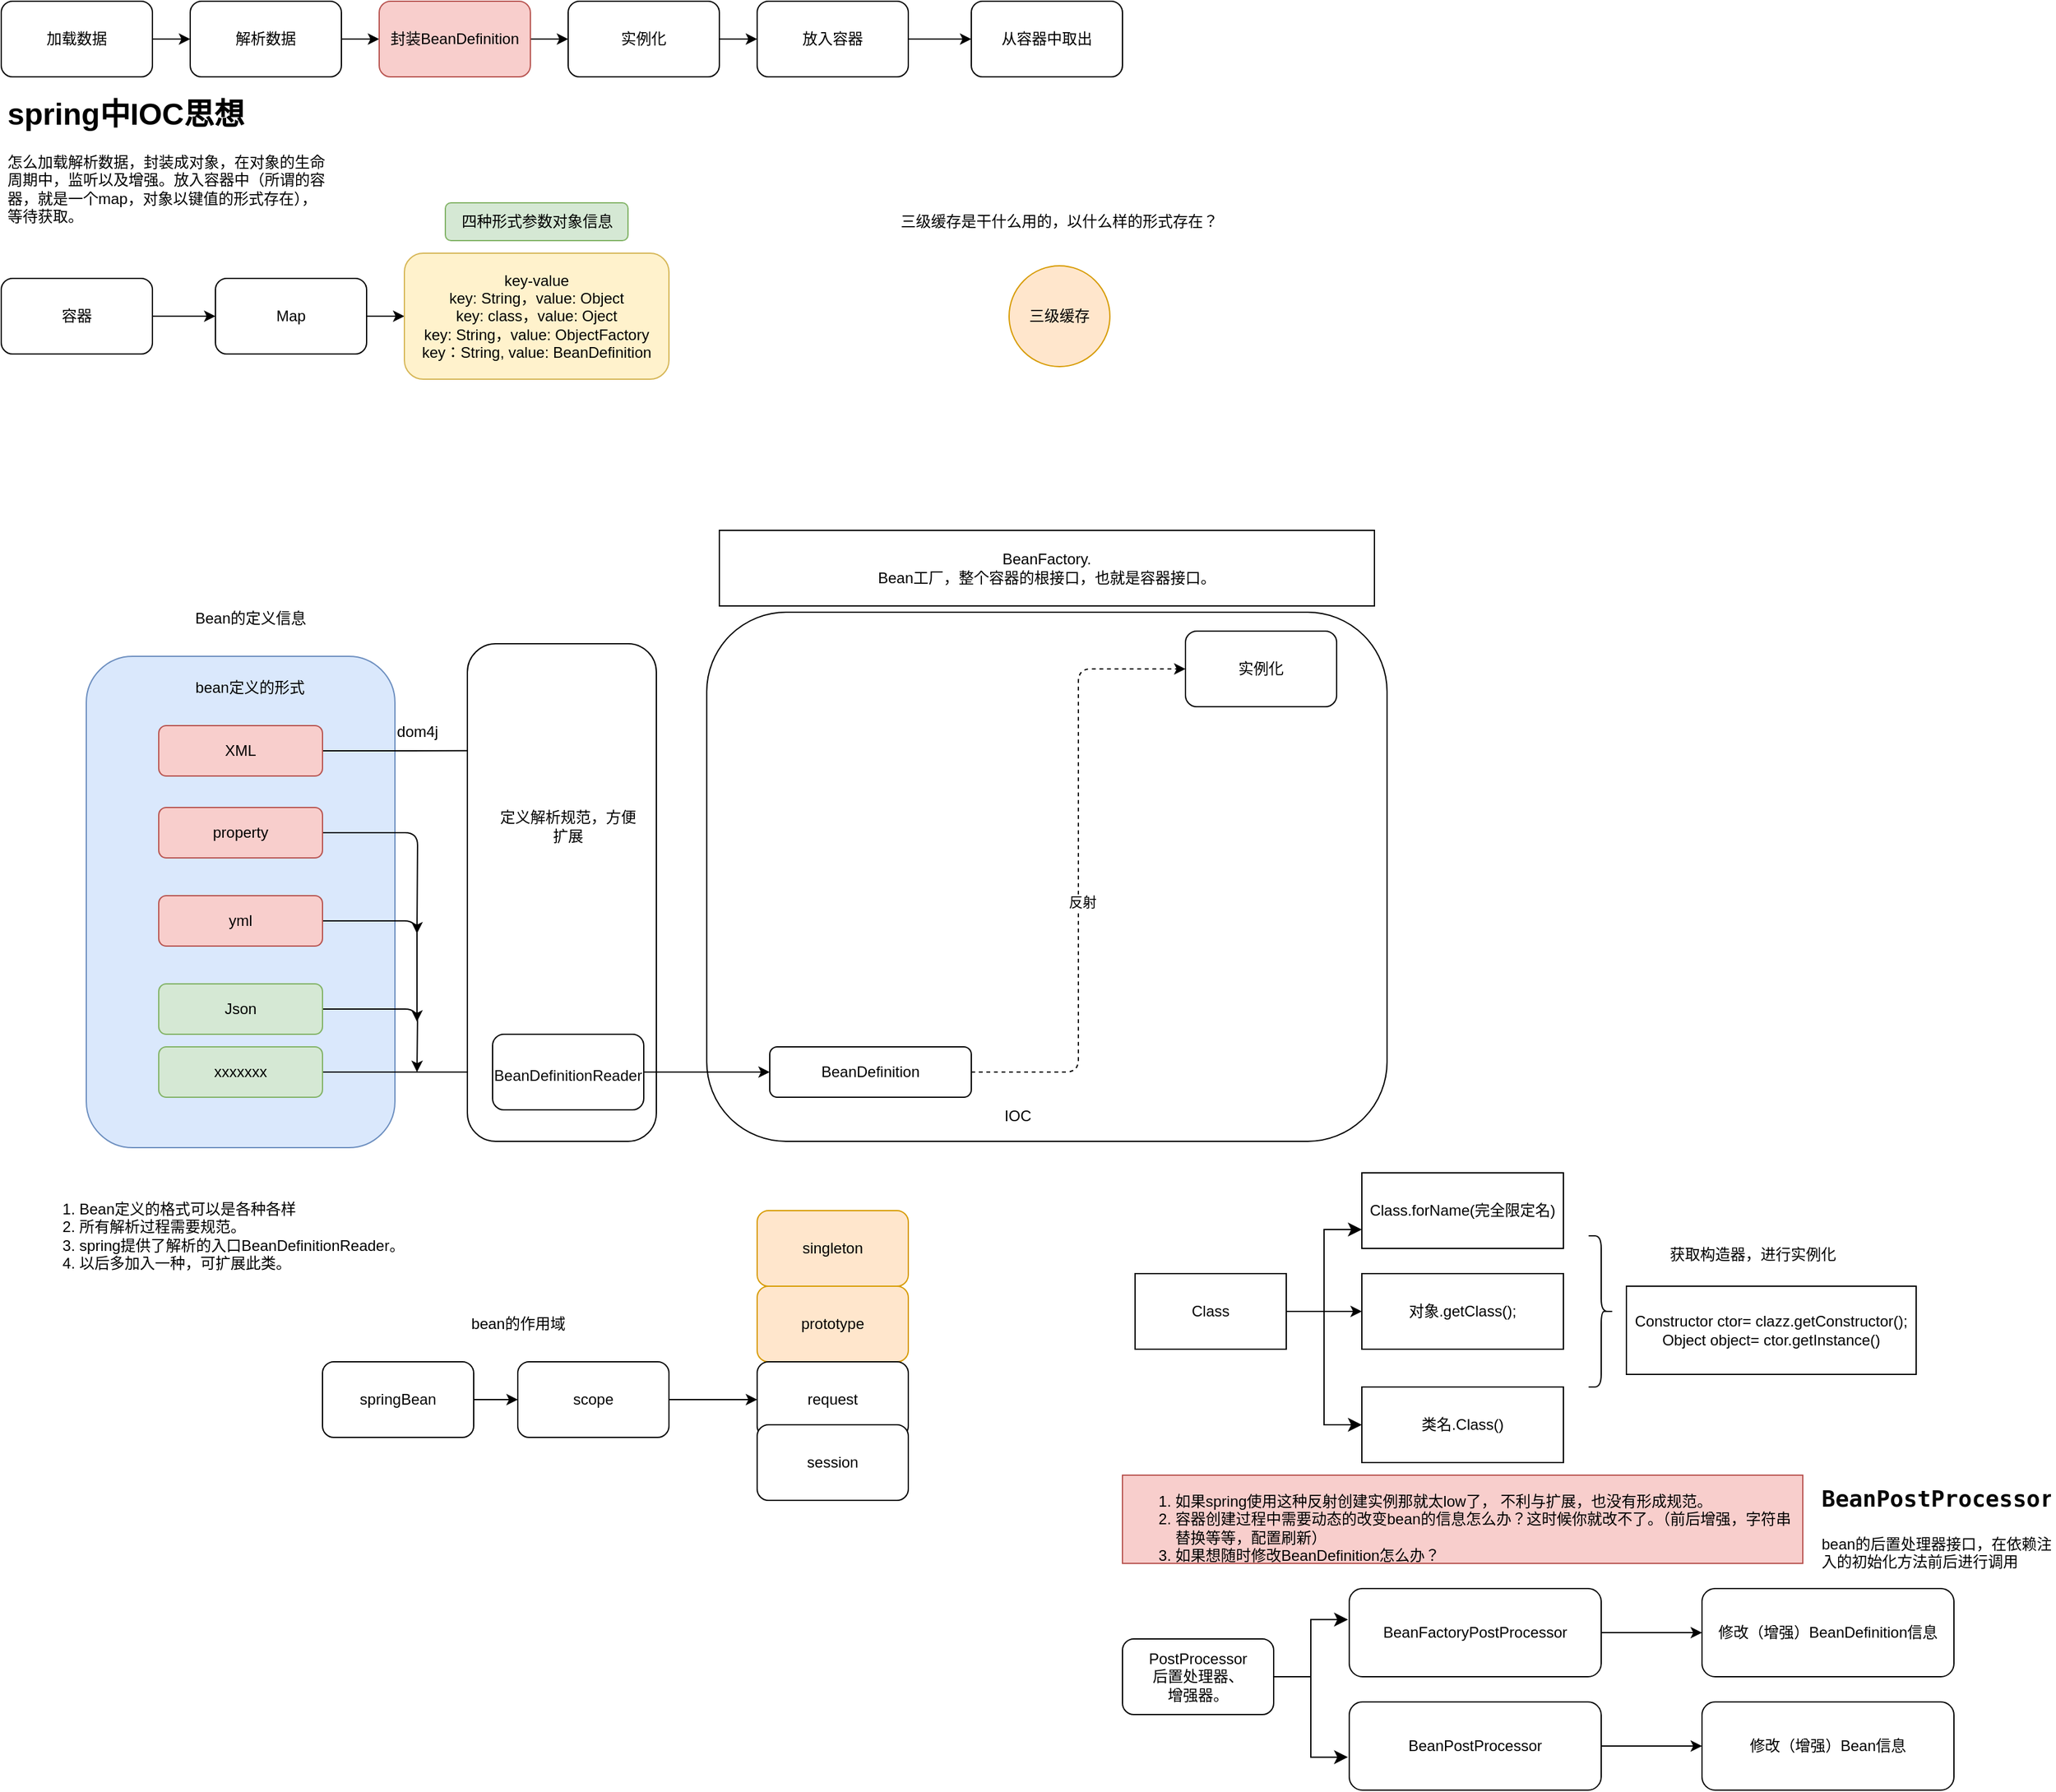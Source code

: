 <mxfile version="21.1.1" type="github">
  <diagram id="C5RBs43oDa-KdzZeNtuy" name="Page-1">
    <mxGraphModel dx="1401" dy="937" grid="1" gridSize="10" guides="1" tooltips="1" connect="1" arrows="1" fold="1" page="1" pageScale="1" pageWidth="1654" pageHeight="2336" math="0" shadow="0">
      <root>
        <mxCell id="WIyWlLk6GJQsqaUBKTNV-0" />
        <mxCell id="WIyWlLk6GJQsqaUBKTNV-1" parent="WIyWlLk6GJQsqaUBKTNV-0" />
        <mxCell id="brJTGo-iU788ZS12ijNm-44" value="" style="rounded=1;whiteSpace=wrap;html=1;fillColor=#dae8fc;strokeColor=#6c8ebf;arcSize=15;shadow=0;" vertex="1" parent="WIyWlLk6GJQsqaUBKTNV-1">
          <mxGeometry x="87.5" y="570" width="245" height="390" as="geometry" />
        </mxCell>
        <mxCell id="brJTGo-iU788ZS12ijNm-16" style="edgeStyle=orthogonalEdgeStyle;rounded=1;orthogonalLoop=1;jettySize=auto;html=1;exitX=1;exitY=0.5;exitDx=0;exitDy=0;entryX=0;entryY=0.5;entryDx=0;entryDy=0;" edge="1" parent="WIyWlLk6GJQsqaUBKTNV-1" source="brJTGo-iU788ZS12ijNm-10" target="brJTGo-iU788ZS12ijNm-11">
          <mxGeometry relative="1" as="geometry" />
        </mxCell>
        <mxCell id="brJTGo-iU788ZS12ijNm-10" value="加载数据" style="rounded=1;whiteSpace=wrap;html=1;" vertex="1" parent="WIyWlLk6GJQsqaUBKTNV-1">
          <mxGeometry x="20" y="50" width="120" height="60" as="geometry" />
        </mxCell>
        <mxCell id="brJTGo-iU788ZS12ijNm-17" style="edgeStyle=orthogonalEdgeStyle;rounded=1;orthogonalLoop=1;jettySize=auto;html=1;exitX=1;exitY=0.5;exitDx=0;exitDy=0;entryX=0;entryY=0.5;entryDx=0;entryDy=0;" edge="1" parent="WIyWlLk6GJQsqaUBKTNV-1" source="brJTGo-iU788ZS12ijNm-11" target="brJTGo-iU788ZS12ijNm-12">
          <mxGeometry relative="1" as="geometry" />
        </mxCell>
        <mxCell id="brJTGo-iU788ZS12ijNm-11" value="解析数据" style="rounded=1;whiteSpace=wrap;html=1;" vertex="1" parent="WIyWlLk6GJQsqaUBKTNV-1">
          <mxGeometry x="170" y="50" width="120" height="60" as="geometry" />
        </mxCell>
        <mxCell id="brJTGo-iU788ZS12ijNm-18" style="edgeStyle=orthogonalEdgeStyle;rounded=1;orthogonalLoop=1;jettySize=auto;html=1;exitX=1;exitY=0.5;exitDx=0;exitDy=0;entryX=0;entryY=0.5;entryDx=0;entryDy=0;" edge="1" parent="WIyWlLk6GJQsqaUBKTNV-1" source="brJTGo-iU788ZS12ijNm-12" target="brJTGo-iU788ZS12ijNm-13">
          <mxGeometry relative="1" as="geometry" />
        </mxCell>
        <mxCell id="brJTGo-iU788ZS12ijNm-12" value="封装BeanDefinition" style="rounded=1;whiteSpace=wrap;html=1;fillColor=#f8cecc;strokeColor=#b85450;" vertex="1" parent="WIyWlLk6GJQsqaUBKTNV-1">
          <mxGeometry x="320" y="50" width="120" height="60" as="geometry" />
        </mxCell>
        <mxCell id="brJTGo-iU788ZS12ijNm-19" style="edgeStyle=orthogonalEdgeStyle;rounded=1;orthogonalLoop=1;jettySize=auto;html=1;exitX=1;exitY=0.5;exitDx=0;exitDy=0;entryX=0;entryY=0.5;entryDx=0;entryDy=0;" edge="1" parent="WIyWlLk6GJQsqaUBKTNV-1" source="brJTGo-iU788ZS12ijNm-13" target="brJTGo-iU788ZS12ijNm-14">
          <mxGeometry relative="1" as="geometry" />
        </mxCell>
        <mxCell id="brJTGo-iU788ZS12ijNm-13" value="实例化" style="rounded=1;whiteSpace=wrap;html=1;" vertex="1" parent="WIyWlLk6GJQsqaUBKTNV-1">
          <mxGeometry x="470" y="50" width="120" height="60" as="geometry" />
        </mxCell>
        <mxCell id="brJTGo-iU788ZS12ijNm-20" style="edgeStyle=orthogonalEdgeStyle;rounded=1;orthogonalLoop=1;jettySize=auto;html=1;exitX=1;exitY=0.5;exitDx=0;exitDy=0;entryX=0;entryY=0.5;entryDx=0;entryDy=0;" edge="1" parent="WIyWlLk6GJQsqaUBKTNV-1" source="brJTGo-iU788ZS12ijNm-14" target="brJTGo-iU788ZS12ijNm-15">
          <mxGeometry relative="1" as="geometry" />
        </mxCell>
        <mxCell id="brJTGo-iU788ZS12ijNm-14" value="放入容器&lt;br&gt;" style="rounded=1;whiteSpace=wrap;html=1;" vertex="1" parent="WIyWlLk6GJQsqaUBKTNV-1">
          <mxGeometry x="620" y="50" width="120" height="60" as="geometry" />
        </mxCell>
        <mxCell id="brJTGo-iU788ZS12ijNm-15" value="从容器中取出" style="rounded=1;whiteSpace=wrap;html=1;" vertex="1" parent="WIyWlLk6GJQsqaUBKTNV-1">
          <mxGeometry x="790" y="50" width="120" height="60" as="geometry" />
        </mxCell>
        <mxCell id="brJTGo-iU788ZS12ijNm-23" value="&lt;h1&gt;spring中IOC思想&lt;/h1&gt;&lt;p&gt;怎么加载解析数据，封装成对象，在对象的生命周期中，监听以及增强。放入容器中（所谓的容器，就是一个map，对象以键值的形式存在），等待获取。&lt;/p&gt;" style="text;html=1;strokeColor=none;fillColor=none;spacing=5;spacingTop=-20;whiteSpace=wrap;overflow=hidden;rounded=1;" vertex="1" parent="WIyWlLk6GJQsqaUBKTNV-1">
          <mxGeometry x="20" y="120" width="260" height="130" as="geometry" />
        </mxCell>
        <mxCell id="brJTGo-iU788ZS12ijNm-28" style="edgeStyle=orthogonalEdgeStyle;rounded=1;orthogonalLoop=1;jettySize=auto;html=1;exitX=1;exitY=0.5;exitDx=0;exitDy=0;" edge="1" parent="WIyWlLk6GJQsqaUBKTNV-1" source="brJTGo-iU788ZS12ijNm-24" target="brJTGo-iU788ZS12ijNm-25">
          <mxGeometry relative="1" as="geometry" />
        </mxCell>
        <mxCell id="brJTGo-iU788ZS12ijNm-24" value="容器" style="rounded=1;whiteSpace=wrap;html=1;" vertex="1" parent="WIyWlLk6GJQsqaUBKTNV-1">
          <mxGeometry x="20" y="270" width="120" height="60" as="geometry" />
        </mxCell>
        <mxCell id="brJTGo-iU788ZS12ijNm-29" style="edgeStyle=orthogonalEdgeStyle;rounded=1;orthogonalLoop=1;jettySize=auto;html=1;exitX=1;exitY=0.5;exitDx=0;exitDy=0;entryX=0;entryY=0.5;entryDx=0;entryDy=0;" edge="1" parent="WIyWlLk6GJQsqaUBKTNV-1" source="brJTGo-iU788ZS12ijNm-25" target="brJTGo-iU788ZS12ijNm-26">
          <mxGeometry relative="1" as="geometry" />
        </mxCell>
        <mxCell id="brJTGo-iU788ZS12ijNm-25" value="Map" style="rounded=1;whiteSpace=wrap;html=1;" vertex="1" parent="WIyWlLk6GJQsqaUBKTNV-1">
          <mxGeometry x="190" y="270" width="120" height="60" as="geometry" />
        </mxCell>
        <mxCell id="brJTGo-iU788ZS12ijNm-26" value="key-value&lt;br&gt;key: String，value: Object&lt;br&gt;key: class，value: Oject&lt;br&gt;key: String，value: ObjectFactory&lt;br&gt;key：String, value: BeanDefinition" style="rounded=1;whiteSpace=wrap;html=1;fillColor=#fff2cc;strokeColor=#d6b656;" vertex="1" parent="WIyWlLk6GJQsqaUBKTNV-1">
          <mxGeometry x="340" y="250" width="210" height="100" as="geometry" />
        </mxCell>
        <mxCell id="brJTGo-iU788ZS12ijNm-27" value="四种形式参数对象信息" style="text;html=1;strokeColor=#82b366;fillColor=#d5e8d4;align=center;verticalAlign=middle;whiteSpace=wrap;rounded=1;" vertex="1" parent="WIyWlLk6GJQsqaUBKTNV-1">
          <mxGeometry x="372.5" y="210" width="145" height="30" as="geometry" />
        </mxCell>
        <mxCell id="brJTGo-iU788ZS12ijNm-30" value="三级缓存" style="ellipse;whiteSpace=wrap;html=1;aspect=fixed;fillColor=#ffe6cc;strokeColor=#d79b00;rounded=1;" vertex="1" parent="WIyWlLk6GJQsqaUBKTNV-1">
          <mxGeometry x="820" y="260" width="80" height="80" as="geometry" />
        </mxCell>
        <mxCell id="brJTGo-iU788ZS12ijNm-31" value="三级缓存是干什么用的，以什么样的形式存在？" style="text;html=1;strokeColor=none;fillColor=none;align=center;verticalAlign=middle;whiteSpace=wrap;rounded=1;" vertex="1" parent="WIyWlLk6GJQsqaUBKTNV-1">
          <mxGeometry x="700" y="200" width="320" height="50" as="geometry" />
        </mxCell>
        <mxCell id="brJTGo-iU788ZS12ijNm-33" value="" style="rounded=1;whiteSpace=wrap;html=1;shadow=0;" vertex="1" parent="WIyWlLk6GJQsqaUBKTNV-1">
          <mxGeometry x="580" y="535" width="540" height="420" as="geometry" />
        </mxCell>
        <mxCell id="brJTGo-iU788ZS12ijNm-34" value="IOC" style="text;html=1;strokeColor=none;fillColor=none;align=center;verticalAlign=middle;whiteSpace=wrap;rounded=1;strokeWidth=3;shadow=0;" vertex="1" parent="WIyWlLk6GJQsqaUBKTNV-1">
          <mxGeometry x="797" y="920" width="60" height="30" as="geometry" />
        </mxCell>
        <mxCell id="brJTGo-iU788ZS12ijNm-35" style="edgeStyle=orthogonalEdgeStyle;rounded=1;orthogonalLoop=1;jettySize=auto;html=1;exitX=0.5;exitY=1;exitDx=0;exitDy=0;shadow=0;" edge="1" parent="WIyWlLk6GJQsqaUBKTNV-1" source="brJTGo-iU788ZS12ijNm-34" target="brJTGo-iU788ZS12ijNm-34">
          <mxGeometry relative="1" as="geometry" />
        </mxCell>
        <mxCell id="brJTGo-iU788ZS12ijNm-172" style="edgeStyle=orthogonalEdgeStyle;rounded=1;orthogonalLoop=1;jettySize=auto;html=1;entryX=0.071;entryY=0.215;entryDx=0;entryDy=0;entryPerimeter=0;" edge="1" parent="WIyWlLk6GJQsqaUBKTNV-1" source="brJTGo-iU788ZS12ijNm-36" target="brJTGo-iU788ZS12ijNm-48">
          <mxGeometry relative="1" as="geometry" />
        </mxCell>
        <mxCell id="brJTGo-iU788ZS12ijNm-36" value="XML" style="rounded=1;whiteSpace=wrap;html=1;fillColor=#f8cecc;strokeColor=#b85450;shadow=0;" vertex="1" parent="WIyWlLk6GJQsqaUBKTNV-1">
          <mxGeometry x="145" y="625" width="130" height="40" as="geometry" />
        </mxCell>
        <mxCell id="brJTGo-iU788ZS12ijNm-37" value="Bean的定义信息" style="text;html=1;strokeColor=none;fillColor=none;align=center;verticalAlign=middle;whiteSpace=wrap;rounded=1;shadow=0;" vertex="1" parent="WIyWlLk6GJQsqaUBKTNV-1">
          <mxGeometry x="167.5" y="530" width="100" height="20" as="geometry" />
        </mxCell>
        <mxCell id="brJTGo-iU788ZS12ijNm-176" style="edgeStyle=orthogonalEdgeStyle;rounded=1;orthogonalLoop=1;jettySize=auto;html=1;exitX=1;exitY=0.5;exitDx=0;exitDy=0;" edge="1" parent="WIyWlLk6GJQsqaUBKTNV-1" source="brJTGo-iU788ZS12ijNm-40">
          <mxGeometry relative="1" as="geometry">
            <mxPoint x="350" y="790.0" as="targetPoint" />
          </mxGeometry>
        </mxCell>
        <mxCell id="brJTGo-iU788ZS12ijNm-40" value="property" style="rounded=1;whiteSpace=wrap;html=1;fillColor=#f8cecc;strokeColor=#b85450;shadow=0;" vertex="1" parent="WIyWlLk6GJQsqaUBKTNV-1">
          <mxGeometry x="145" y="690" width="130" height="40" as="geometry" />
        </mxCell>
        <mxCell id="brJTGo-iU788ZS12ijNm-175" style="edgeStyle=orthogonalEdgeStyle;rounded=1;orthogonalLoop=1;jettySize=auto;html=1;exitX=1;exitY=0.5;exitDx=0;exitDy=0;" edge="1" parent="WIyWlLk6GJQsqaUBKTNV-1" source="brJTGo-iU788ZS12ijNm-41">
          <mxGeometry relative="1" as="geometry">
            <mxPoint x="350" y="860" as="targetPoint" />
            <Array as="points">
              <mxPoint x="350" y="780" />
            </Array>
          </mxGeometry>
        </mxCell>
        <mxCell id="brJTGo-iU788ZS12ijNm-41" value="yml" style="rounded=1;whiteSpace=wrap;html=1;fillColor=#f8cecc;strokeColor=#b85450;shadow=0;" vertex="1" parent="WIyWlLk6GJQsqaUBKTNV-1">
          <mxGeometry x="145" y="760" width="130" height="40" as="geometry" />
        </mxCell>
        <mxCell id="brJTGo-iU788ZS12ijNm-174" style="edgeStyle=orthogonalEdgeStyle;rounded=1;orthogonalLoop=1;jettySize=auto;html=1;" edge="1" parent="WIyWlLk6GJQsqaUBKTNV-1" source="brJTGo-iU788ZS12ijNm-42">
          <mxGeometry relative="1" as="geometry">
            <mxPoint x="350" y="900" as="targetPoint" />
          </mxGeometry>
        </mxCell>
        <mxCell id="brJTGo-iU788ZS12ijNm-42" value="Json" style="rounded=1;whiteSpace=wrap;html=1;fillColor=#d5e8d4;strokeColor=#82b366;shadow=0;" vertex="1" parent="WIyWlLk6GJQsqaUBKTNV-1">
          <mxGeometry x="145" y="830" width="130" height="40" as="geometry" />
        </mxCell>
        <mxCell id="brJTGo-iU788ZS12ijNm-45" value="bean定义的形式" style="text;html=1;strokeColor=none;fillColor=none;align=center;verticalAlign=middle;whiteSpace=wrap;rounded=1;shadow=0;" vertex="1" parent="WIyWlLk6GJQsqaUBKTNV-1">
          <mxGeometry x="160" y="590" width="115" height="10" as="geometry" />
        </mxCell>
        <mxCell id="brJTGo-iU788ZS12ijNm-181" style="edgeStyle=orthogonalEdgeStyle;rounded=1;orthogonalLoop=1;jettySize=auto;html=1;exitX=1;exitY=0.5;exitDx=0;exitDy=0;" edge="1" parent="WIyWlLk6GJQsqaUBKTNV-1" source="brJTGo-iU788ZS12ijNm-46" target="brJTGo-iU788ZS12ijNm-69">
          <mxGeometry relative="1" as="geometry" />
        </mxCell>
        <mxCell id="brJTGo-iU788ZS12ijNm-46" value="xxxxxxx" style="rounded=1;whiteSpace=wrap;html=1;fillColor=#d5e8d4;strokeColor=#82b366;shadow=0;" vertex="1" parent="WIyWlLk6GJQsqaUBKTNV-1">
          <mxGeometry x="145" y="880" width="130" height="40" as="geometry" />
        </mxCell>
        <mxCell id="brJTGo-iU788ZS12ijNm-184" style="edgeStyle=orthogonalEdgeStyle;rounded=1;orthogonalLoop=1;jettySize=auto;html=1;exitX=1;exitY=0.5;exitDx=0;exitDy=0;entryX=0;entryY=0.5;entryDx=0;entryDy=0;dashed=1;" edge="1" parent="WIyWlLk6GJQsqaUBKTNV-1" source="brJTGo-iU788ZS12ijNm-47" target="brJTGo-iU788ZS12ijNm-183">
          <mxGeometry relative="1" as="geometry" />
        </mxCell>
        <mxCell id="brJTGo-iU788ZS12ijNm-185" value="反射" style="edgeLabel;html=1;align=center;verticalAlign=middle;resizable=0;points=[];rounded=1;" vertex="1" connectable="0" parent="brJTGo-iU788ZS12ijNm-184">
          <mxGeometry x="-0.1" y="-3" relative="1" as="geometry">
            <mxPoint as="offset" />
          </mxGeometry>
        </mxCell>
        <mxCell id="brJTGo-iU788ZS12ijNm-47" value="BeanDefinition" style="rounded=1;whiteSpace=wrap;html=1;shadow=0;" vertex="1" parent="WIyWlLk6GJQsqaUBKTNV-1">
          <mxGeometry x="630" y="880" width="160" height="40" as="geometry" />
        </mxCell>
        <mxCell id="brJTGo-iU788ZS12ijNm-48" value="" style="rounded=1;whiteSpace=wrap;html=1;shadow=0;" vertex="1" parent="WIyWlLk6GJQsqaUBKTNV-1">
          <mxGeometry x="390" y="560" width="150" height="395" as="geometry" />
        </mxCell>
        <mxCell id="brJTGo-iU788ZS12ijNm-49" value="定义解析规范，方便扩展" style="text;html=1;strokeColor=none;fillColor=none;align=center;verticalAlign=middle;whiteSpace=wrap;rounded=1;shadow=0;" vertex="1" parent="WIyWlLk6GJQsqaUBKTNV-1">
          <mxGeometry x="410" y="690" width="120" height="30" as="geometry" />
        </mxCell>
        <mxCell id="brJTGo-iU788ZS12ijNm-177" style="edgeStyle=orthogonalEdgeStyle;rounded=1;orthogonalLoop=1;jettySize=auto;html=1;exitX=1;exitY=0.5;exitDx=0;exitDy=0;" edge="1" parent="WIyWlLk6GJQsqaUBKTNV-1" source="brJTGo-iU788ZS12ijNm-69" target="brJTGo-iU788ZS12ijNm-47">
          <mxGeometry relative="1" as="geometry" />
        </mxCell>
        <mxCell id="brJTGo-iU788ZS12ijNm-69" value="&lt;div style=&quot;background-color: rgb(255, 255, 255);&quot;&gt;&lt;pre style=&quot;&quot;&gt;&lt;pre style=&quot;border-color: var(--border-color);&quot;&gt;&lt;font face=&quot;Helvetica&quot; color=&quot;#080808&quot;&gt;BeanDefinitionReader&lt;/font&gt;&lt;font face=&quot;JetBrains Mono, monospace&quot; color=&quot;#080808&quot;&gt;&lt;span style=&quot;font-size: 13.5pt;&quot;&gt;&lt;br&gt;&lt;/span&gt;&lt;/font&gt;&lt;/pre&gt;&lt;/pre&gt;&lt;/div&gt;" style="rounded=1;whiteSpace=wrap;html=1;shadow=0;" vertex="1" parent="WIyWlLk6GJQsqaUBKTNV-1">
          <mxGeometry x="410" y="870" width="120" height="60" as="geometry" />
        </mxCell>
        <mxCell id="brJTGo-iU788ZS12ijNm-76" value="&lt;ol&gt;&lt;li&gt;Bean定义的格式可以是各种各样&lt;/li&gt;&lt;li&gt;所有解析过程需要规范。&lt;/li&gt;&lt;li&gt;spring提供了解析的入口BeanDefinitionReader。&lt;/li&gt;&lt;li&gt;以后多加入一种，可扩展此类。&lt;/li&gt;&lt;/ol&gt;" style="text;html=1;strokeColor=none;fillColor=none;align=left;verticalAlign=middle;whiteSpace=wrap;rounded=1;" vertex="1" parent="WIyWlLk6GJQsqaUBKTNV-1">
          <mxGeometry x="40" y="980" width="310" height="100" as="geometry" />
        </mxCell>
        <mxCell id="brJTGo-iU788ZS12ijNm-178" value="dom4j" style="text;html=1;align=center;verticalAlign=middle;resizable=0;points=[];autosize=1;strokeColor=none;fillColor=none;rounded=1;" vertex="1" parent="WIyWlLk6GJQsqaUBKTNV-1">
          <mxGeometry x="320" y="615" width="60" height="30" as="geometry" />
        </mxCell>
        <mxCell id="brJTGo-iU788ZS12ijNm-183" value="实例化" style="rounded=1;whiteSpace=wrap;html=1;" vertex="1" parent="WIyWlLk6GJQsqaUBKTNV-1">
          <mxGeometry x="960" y="550" width="120" height="60" as="geometry" />
        </mxCell>
        <mxCell id="brJTGo-iU788ZS12ijNm-188" value="" style="edgeStyle=orthogonalEdgeStyle;rounded=1;orthogonalLoop=1;jettySize=auto;html=1;" edge="1" parent="WIyWlLk6GJQsqaUBKTNV-1" source="brJTGo-iU788ZS12ijNm-186" target="brJTGo-iU788ZS12ijNm-187">
          <mxGeometry relative="1" as="geometry" />
        </mxCell>
        <mxCell id="brJTGo-iU788ZS12ijNm-186" value="springBean" style="rounded=1;whiteSpace=wrap;html=1;" vertex="1" parent="WIyWlLk6GJQsqaUBKTNV-1">
          <mxGeometry x="275" y="1130" width="120" height="60" as="geometry" />
        </mxCell>
        <mxCell id="brJTGo-iU788ZS12ijNm-198" value="" style="edgeStyle=elbowEdgeStyle;rounded=1;orthogonalLoop=1;jettySize=auto;elbow=vertical;html=1;" edge="1" parent="WIyWlLk6GJQsqaUBKTNV-1" source="brJTGo-iU788ZS12ijNm-187" target="brJTGo-iU788ZS12ijNm-193">
          <mxGeometry relative="1" as="geometry" />
        </mxCell>
        <mxCell id="brJTGo-iU788ZS12ijNm-187" value="scope" style="rounded=1;whiteSpace=wrap;html=1;" vertex="1" parent="WIyWlLk6GJQsqaUBKTNV-1">
          <mxGeometry x="430" y="1130" width="120" height="60" as="geometry" />
        </mxCell>
        <mxCell id="brJTGo-iU788ZS12ijNm-189" value="singleton" style="rounded=1;whiteSpace=wrap;html=1;fillColor=#ffe6cc;strokeColor=#d79b00;" vertex="1" parent="WIyWlLk6GJQsqaUBKTNV-1">
          <mxGeometry x="620" y="1010" width="120" height="60" as="geometry" />
        </mxCell>
        <mxCell id="brJTGo-iU788ZS12ijNm-191" value="prototype" style="rounded=1;whiteSpace=wrap;html=1;fillColor=#ffe6cc;strokeColor=#d79b00;" vertex="1" parent="WIyWlLk6GJQsqaUBKTNV-1">
          <mxGeometry x="620" y="1070" width="120" height="60" as="geometry" />
        </mxCell>
        <mxCell id="brJTGo-iU788ZS12ijNm-193" value="request" style="rounded=1;whiteSpace=wrap;html=1;" vertex="1" parent="WIyWlLk6GJQsqaUBKTNV-1">
          <mxGeometry x="620" y="1130" width="120" height="60" as="geometry" />
        </mxCell>
        <mxCell id="brJTGo-iU788ZS12ijNm-196" value="session" style="rounded=1;whiteSpace=wrap;html=1;" vertex="1" parent="WIyWlLk6GJQsqaUBKTNV-1">
          <mxGeometry x="620" y="1180" width="120" height="60" as="geometry" />
        </mxCell>
        <mxCell id="brJTGo-iU788ZS12ijNm-200" value="bean的作用域" style="text;html=1;align=center;verticalAlign=middle;resizable=0;points=[];autosize=1;strokeColor=none;fillColor=none;rounded=1;" vertex="1" parent="WIyWlLk6GJQsqaUBKTNV-1">
          <mxGeometry x="380" y="1085" width="100" height="30" as="geometry" />
        </mxCell>
        <mxCell id="brJTGo-iU788ZS12ijNm-213" value="BeanFactory.&lt;br&gt;Bean工厂，整个容器的根接口，也就是容器接口。&lt;br&gt;" style="rounded=0;whiteSpace=wrap;html=1;" vertex="1" parent="WIyWlLk6GJQsqaUBKTNV-1">
          <mxGeometry x="590" y="470" width="520" height="60" as="geometry" />
        </mxCell>
        <mxCell id="brJTGo-iU788ZS12ijNm-215" value="" style="group" vertex="1" connectable="0" parent="WIyWlLk6GJQsqaUBKTNV-1">
          <mxGeometry x="910" y="980" width="630" height="310" as="geometry" />
        </mxCell>
        <mxCell id="brJTGo-iU788ZS12ijNm-204" value="Class.forName(完全限定名)" style="rounded=0;whiteSpace=wrap;html=1;" vertex="1" parent="brJTGo-iU788ZS12ijNm-215">
          <mxGeometry x="190" width="160" height="60" as="geometry" />
        </mxCell>
        <mxCell id="brJTGo-iU788ZS12ijNm-216" value="" style="group" vertex="1" connectable="0" parent="brJTGo-iU788ZS12ijNm-215">
          <mxGeometry y="50" width="630" height="260" as="geometry" />
        </mxCell>
        <mxCell id="brJTGo-iU788ZS12ijNm-201" value="Class" style="rounded=0;whiteSpace=wrap;html=1;" vertex="1" parent="brJTGo-iU788ZS12ijNm-216">
          <mxGeometry x="10" y="30" width="120" height="60" as="geometry" />
        </mxCell>
        <mxCell id="brJTGo-iU788ZS12ijNm-202" value="类名.Class()" style="rounded=0;whiteSpace=wrap;html=1;" vertex="1" parent="brJTGo-iU788ZS12ijNm-216">
          <mxGeometry x="190" y="120" width="160" height="60" as="geometry" />
        </mxCell>
        <mxCell id="brJTGo-iU788ZS12ijNm-203" value="对象.getClass();" style="rounded=0;whiteSpace=wrap;html=1;" vertex="1" parent="brJTGo-iU788ZS12ijNm-216">
          <mxGeometry x="190" y="30" width="160" height="60" as="geometry" />
        </mxCell>
        <mxCell id="brJTGo-iU788ZS12ijNm-205" style="edgeStyle=elbowEdgeStyle;rounded=1;orthogonalLoop=1;jettySize=auto;elbow=vertical;html=1;" edge="1" parent="brJTGo-iU788ZS12ijNm-216" source="brJTGo-iU788ZS12ijNm-201" target="brJTGo-iU788ZS12ijNm-203">
          <mxGeometry relative="1" as="geometry" />
        </mxCell>
        <mxCell id="brJTGo-iU788ZS12ijNm-206" value="" style="edgeStyle=elbowEdgeStyle;elbow=horizontal;endArrow=classic;html=1;curved=0;rounded=0;endSize=8;startSize=8;entryX=0;entryY=0.75;entryDx=0;entryDy=0;" edge="1" parent="brJTGo-iU788ZS12ijNm-216" target="brJTGo-iU788ZS12ijNm-204">
          <mxGeometry width="50" height="50" relative="1" as="geometry">
            <mxPoint x="130" y="60" as="sourcePoint" />
            <mxPoint x="180" y="10" as="targetPoint" />
          </mxGeometry>
        </mxCell>
        <mxCell id="brJTGo-iU788ZS12ijNm-207" value="" style="edgeStyle=elbowEdgeStyle;elbow=horizontal;endArrow=classic;html=1;curved=0;rounded=0;endSize=8;startSize=8;entryX=0;entryY=0.5;entryDx=0;entryDy=0;" edge="1" parent="brJTGo-iU788ZS12ijNm-216" target="brJTGo-iU788ZS12ijNm-202">
          <mxGeometry width="50" height="50" relative="1" as="geometry">
            <mxPoint x="130" y="60" as="sourcePoint" />
            <mxPoint x="180" y="10" as="targetPoint" />
          </mxGeometry>
        </mxCell>
        <mxCell id="brJTGo-iU788ZS12ijNm-208" value="" style="shape=curlyBracket;whiteSpace=wrap;html=1;rounded=1;flipH=1;labelPosition=right;verticalLabelPosition=middle;align=left;verticalAlign=middle;" vertex="1" parent="brJTGo-iU788ZS12ijNm-216">
          <mxGeometry x="370" width="20" height="120" as="geometry" />
        </mxCell>
        <mxCell id="brJTGo-iU788ZS12ijNm-209" value="Constructor ctor= clazz.getConstructor();&lt;br&gt;Object object= ctor.getInstance()" style="rounded=0;whiteSpace=wrap;html=1;" vertex="1" parent="brJTGo-iU788ZS12ijNm-216">
          <mxGeometry x="400" y="40" width="230" height="70" as="geometry" />
        </mxCell>
        <mxCell id="brJTGo-iU788ZS12ijNm-210" value="获取构造器，进行实例化" style="text;html=1;align=center;verticalAlign=middle;resizable=0;points=[];autosize=1;strokeColor=none;fillColor=none;" vertex="1" parent="brJTGo-iU788ZS12ijNm-216">
          <mxGeometry x="420" width="160" height="30" as="geometry" />
        </mxCell>
        <mxCell id="brJTGo-iU788ZS12ijNm-212" value="&lt;div style=&quot;&quot;&gt;&lt;br&gt;&lt;/div&gt;&lt;ol style=&quot;border-color: var(--border-color);&quot;&gt;&lt;li style=&quot;border-color: var(--border-color);&quot;&gt;如果spring使用这种反射创建实例那就太low了， 不利与扩展，也没有形成规范。&lt;/li&gt;&lt;li style=&quot;border-color: var(--border-color);&quot;&gt;容器创建过程中需要动态的改变bean的信息怎么办？这时候你就改不了。（前后增强，字符串替换等等，配置刷新）&lt;/li&gt;&lt;li style=&quot;border-color: var(--border-color);&quot;&gt;如果想随时修改BeanDefinition怎么办？&lt;/li&gt;&lt;/ol&gt;" style="rounded=0;whiteSpace=wrap;html=1;align=left;fillColor=#f8cecc;strokeColor=#b85450;" vertex="1" parent="brJTGo-iU788ZS12ijNm-216">
          <mxGeometry y="190" width="540" height="70" as="geometry" />
        </mxCell>
        <mxCell id="brJTGo-iU788ZS12ijNm-219" value="&lt;h1&gt;&lt;div style=&quot;background-color:#ffffff;color:#080808;font-family:&#39;JetBrains Mono&#39;,monospace;font-size:13.5pt;&quot;&gt;&lt;pre&gt;BeanPostProcessor&lt;/pre&gt;&lt;/div&gt;&lt;/h1&gt;&lt;p&gt;bean的后置处理器接口，在依赖注入的初始化方法前后进行调用&lt;/p&gt;" style="text;html=1;strokeColor=none;fillColor=none;spacing=5;spacingTop=-20;whiteSpace=wrap;overflow=hidden;rounded=0;" vertex="1" parent="WIyWlLk6GJQsqaUBKTNV-1">
          <mxGeometry x="1460" y="1220" width="190" height="120" as="geometry" />
        </mxCell>
        <mxCell id="brJTGo-iU788ZS12ijNm-222" value="PostProcessor&lt;br&gt;后置处理器、&lt;br&gt;增强器。" style="rounded=1;whiteSpace=wrap;html=1;" vertex="1" parent="WIyWlLk6GJQsqaUBKTNV-1">
          <mxGeometry x="910" y="1350" width="120" height="60" as="geometry" />
        </mxCell>
        <mxCell id="brJTGo-iU788ZS12ijNm-232" value="" style="edgeStyle=elbowEdgeStyle;rounded=1;orthogonalLoop=1;jettySize=auto;elbow=vertical;html=1;" edge="1" parent="WIyWlLk6GJQsqaUBKTNV-1" source="brJTGo-iU788ZS12ijNm-223" target="brJTGo-iU788ZS12ijNm-231">
          <mxGeometry relative="1" as="geometry" />
        </mxCell>
        <mxCell id="brJTGo-iU788ZS12ijNm-223" value="BeanFactoryPostProcessor&lt;br&gt;" style="rounded=1;whiteSpace=wrap;html=1;" vertex="1" parent="WIyWlLk6GJQsqaUBKTNV-1">
          <mxGeometry x="1090" y="1310" width="200" height="70" as="geometry" />
        </mxCell>
        <mxCell id="brJTGo-iU788ZS12ijNm-234" value="" style="edgeStyle=elbowEdgeStyle;rounded=1;orthogonalLoop=1;jettySize=auto;elbow=vertical;html=1;" edge="1" parent="WIyWlLk6GJQsqaUBKTNV-1" source="brJTGo-iU788ZS12ijNm-224" target="brJTGo-iU788ZS12ijNm-233">
          <mxGeometry relative="1" as="geometry" />
        </mxCell>
        <mxCell id="brJTGo-iU788ZS12ijNm-224" value="BeanPostProcessor" style="rounded=1;whiteSpace=wrap;html=1;" vertex="1" parent="WIyWlLk6GJQsqaUBKTNV-1">
          <mxGeometry x="1090" y="1400" width="200" height="70" as="geometry" />
        </mxCell>
        <mxCell id="brJTGo-iU788ZS12ijNm-227" value="" style="edgeStyle=elbowEdgeStyle;elbow=horizontal;endArrow=classic;html=1;curved=0;rounded=0;endSize=8;startSize=8;entryX=-0.005;entryY=0.352;entryDx=0;entryDy=0;entryPerimeter=0;" edge="1" parent="WIyWlLk6GJQsqaUBKTNV-1" target="brJTGo-iU788ZS12ijNm-223">
          <mxGeometry width="50" height="50" relative="1" as="geometry">
            <mxPoint x="1030" y="1380" as="sourcePoint" />
            <mxPoint x="1080" y="1330" as="targetPoint" />
          </mxGeometry>
        </mxCell>
        <mxCell id="brJTGo-iU788ZS12ijNm-228" value="" style="edgeStyle=elbowEdgeStyle;elbow=horizontal;endArrow=classic;html=1;curved=0;rounded=0;endSize=8;startSize=8;entryX=-0.005;entryY=0.626;entryDx=0;entryDy=0;entryPerimeter=0;" edge="1" parent="WIyWlLk6GJQsqaUBKTNV-1" target="brJTGo-iU788ZS12ijNm-224">
          <mxGeometry width="50" height="50" relative="1" as="geometry">
            <mxPoint x="1030" y="1380" as="sourcePoint" />
            <mxPoint x="1080" y="1330" as="targetPoint" />
          </mxGeometry>
        </mxCell>
        <mxCell id="brJTGo-iU788ZS12ijNm-231" value="修改（增强）BeanDefinition信息" style="rounded=1;whiteSpace=wrap;html=1;" vertex="1" parent="WIyWlLk6GJQsqaUBKTNV-1">
          <mxGeometry x="1370" y="1310" width="200" height="70" as="geometry" />
        </mxCell>
        <mxCell id="brJTGo-iU788ZS12ijNm-233" value="修改（增强）Bean信息" style="rounded=1;whiteSpace=wrap;html=1;" vertex="1" parent="WIyWlLk6GJQsqaUBKTNV-1">
          <mxGeometry x="1370" y="1400" width="200" height="70" as="geometry" />
        </mxCell>
      </root>
    </mxGraphModel>
  </diagram>
</mxfile>

